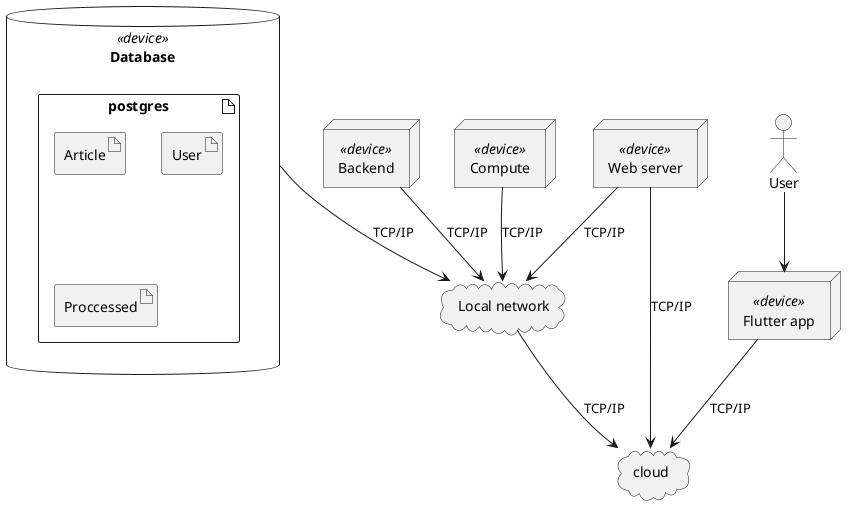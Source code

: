 @startuml
node Backend as backend <<device>>{

}

node Compute as compute <<device>>{

}

cloud "Local network"  as local_network{

}
cloud cloud as _cloud

database Database as db <<device>>{
    artifact postgres {
        artifact Article
        artifact User
        artifact Proccessed
    }
}



backend --> local_network: TCP/IP
compute --> local_network: TCP/IP

node "Flutter app" as app <<device>> {

}

node "Web server" as appweb <<device>>

actor User as user

user --> app
app --> _cloud: TCP/IP
local_network --> _cloud: TCP/IP
appweb --> local_network: TCP/IP
appweb --> _cloud: TCP/IP
db --> local_network: TCP/IP

@enduml


